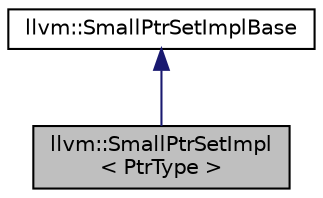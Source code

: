digraph "llvm::SmallPtrSetImpl&lt; PtrType &gt;"
{
  edge [fontname="Helvetica",fontsize="10",labelfontname="Helvetica",labelfontsize="10"];
  node [fontname="Helvetica",fontsize="10",shape=record];
  Node1 [label="llvm::SmallPtrSetImpl\l\< PtrType \>",height=0.2,width=0.4,color="black", fillcolor="grey75", style="filled", fontcolor="black"];
  Node2 -> Node1 [dir="back",color="midnightblue",fontsize="10",style="solid",fontname="Helvetica"];
  Node2 [label="llvm::SmallPtrSetImplBase",height=0.2,width=0.4,color="black", fillcolor="white", style="filled",URL="$classllvm_1_1SmallPtrSetImplBase.html",tooltip="SmallPtrSetImplBase - This is the common code shared among all the SmallPtrSet<>&#39;s, which is almost everything. "];
}
